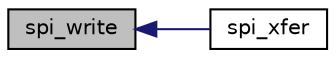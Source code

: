 digraph "spi_write"
{
  edge [fontname="Helvetica",fontsize="10",labelfontname="Helvetica",labelfontsize="10"];
  node [fontname="Helvetica",fontsize="10",shape=record];
  rankdir="LR";
  Node1 [label="spi_write",height=0.2,width=0.4,color="black", fillcolor="grey75", style="filled" fontcolor="black"];
  Node1 -> Node2 [dir="back",color="midnightblue",fontsize="10",style="solid",fontname="Helvetica"];
  Node2 [label="spi_xfer",height=0.2,width=0.4,color="black", fillcolor="white", style="filled",URL="$group__spi__file.html#ga71a49f7a3d4b976d32eef9da45a6010f",tooltip="SPI Data Write and Read Exchange."];
}
